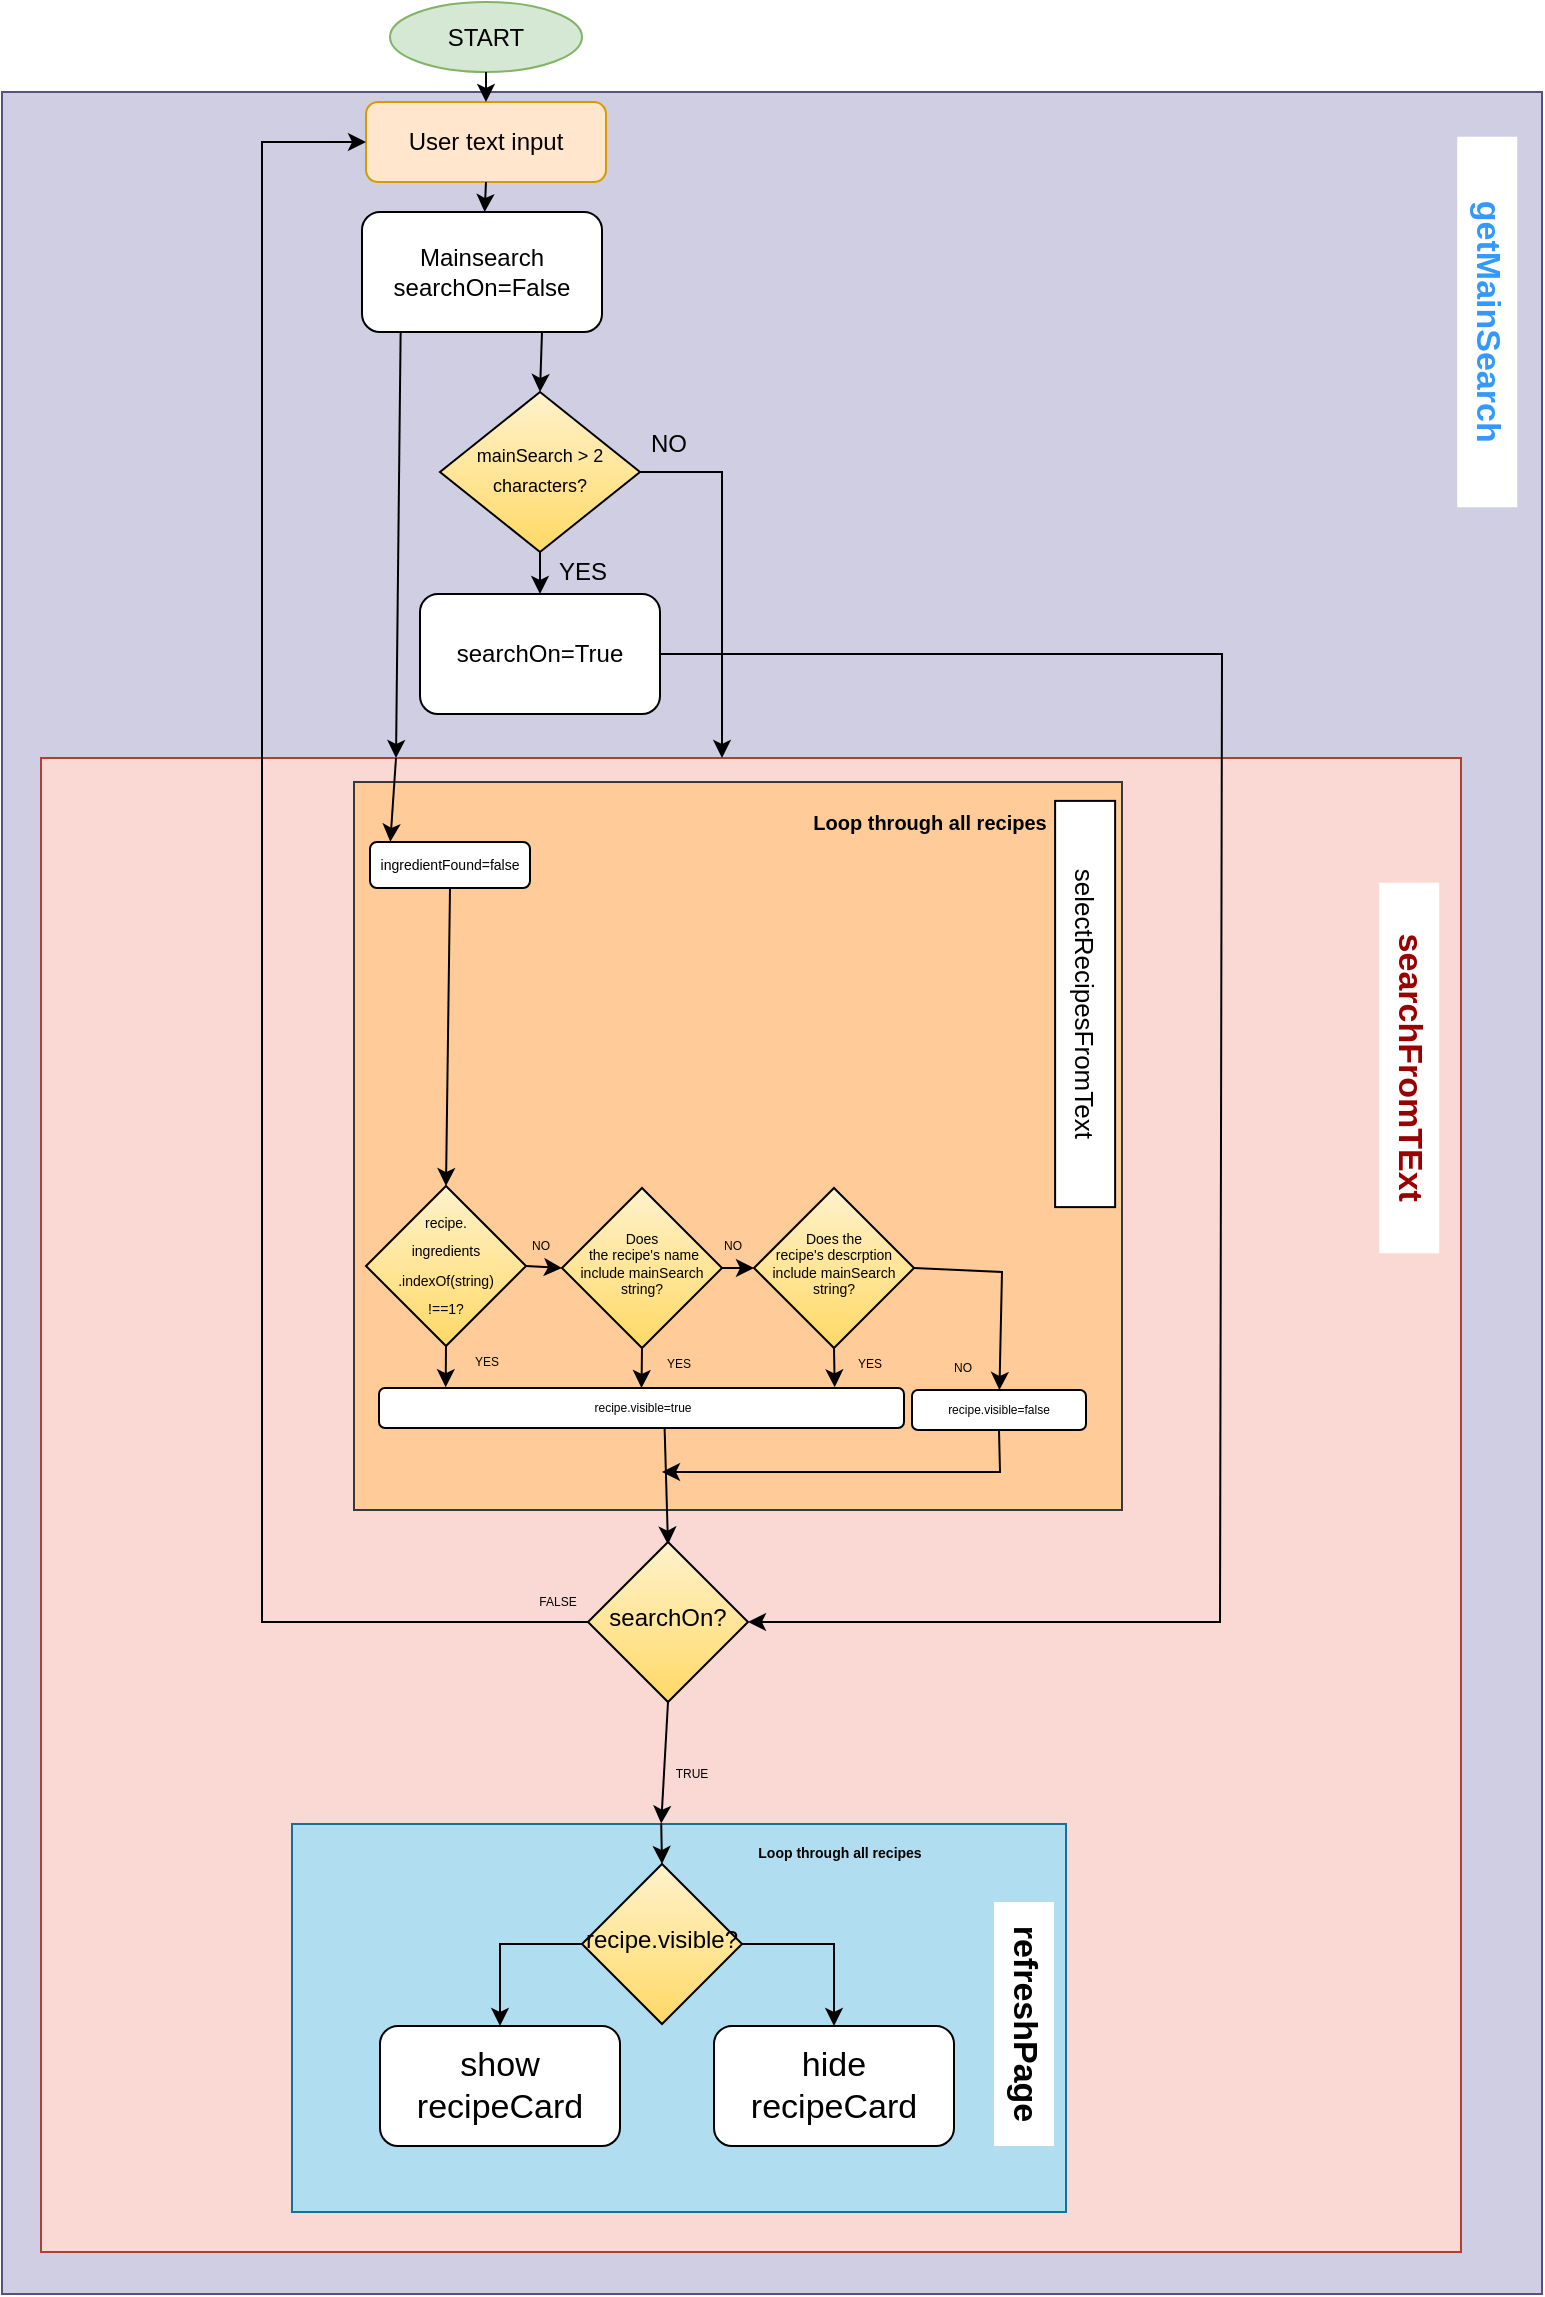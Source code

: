 <mxfile version="17.2.3" type="device"><diagram id="C5RBs43oDa-KdzZeNtuy" name="Page-1"><mxGraphModel dx="677" dy="345" grid="1" gridSize="10" guides="1" tooltips="1" connect="1" arrows="1" fold="1" page="1" pageScale="1" pageWidth="827" pageHeight="1169" math="0" shadow="0"><root><mxCell id="WIyWlLk6GJQsqaUBKTNV-0"/><mxCell id="WIyWlLk6GJQsqaUBKTNV-1" parent="WIyWlLk6GJQsqaUBKTNV-0"/><mxCell id="2Is5bw93-9DEajLe8vTx-72" value="" style="rounded=0;whiteSpace=wrap;html=1;fontSize=17;strokeWidth=1;fillColor=#d0cee2;strokeColor=#56517e;" parent="WIyWlLk6GJQsqaUBKTNV-1" vertex="1"><mxGeometry x="30" y="49" width="770" height="1101" as="geometry"/></mxCell><mxCell id="2Is5bw93-9DEajLe8vTx-77" value="" style="rounded=0;whiteSpace=wrap;html=1;labelBackgroundColor=none;labelBorderColor=none;fontSize=17;strokeColor=#ae4132;strokeWidth=1;fillColor=#fad9d5;" parent="WIyWlLk6GJQsqaUBKTNV-1" vertex="1"><mxGeometry x="49.5" y="382" width="710" height="747" as="geometry"/></mxCell><mxCell id="WIyWlLk6GJQsqaUBKTNV-3" value="User text input" style="rounded=1;whiteSpace=wrap;html=1;fontSize=12;glass=0;strokeWidth=1;shadow=0;fillColor=#ffe6cc;strokeColor=#d79b00;" parent="WIyWlLk6GJQsqaUBKTNV-1" vertex="1"><mxGeometry x="212" y="54" width="120" height="40" as="geometry"/></mxCell><mxCell id="WIyWlLk6GJQsqaUBKTNV-6" value="&lt;font style=&quot;font-size: 9px&quot;&gt;mainSearch &amp;gt; 2 characters?&lt;/font&gt;" style="rhombus;whiteSpace=wrap;html=1;shadow=0;fontFamily=Helvetica;fontSize=12;align=center;strokeWidth=1;spacing=6;spacingTop=-4;fillColor=#fff2cc;strokeColor=#000000;gradientColor=#ffd966;" parent="WIyWlLk6GJQsqaUBKTNV-1" vertex="1"><mxGeometry x="249" y="199" width="100" height="80" as="geometry"/></mxCell><mxCell id="df6YkYUTpLcPIa-ro-Xw-1" value="&lt;div&gt;START&lt;/div&gt;" style="ellipse;whiteSpace=wrap;html=1;fillColor=#d5e8d4;strokeColor=#82b366;" parent="WIyWlLk6GJQsqaUBKTNV-1" vertex="1"><mxGeometry x="224" y="4" width="96" height="35" as="geometry"/></mxCell><mxCell id="df6YkYUTpLcPIa-ro-Xw-10" value="" style="endArrow=classic;html=1;rounded=0;fontSize=9;endFill=1;exitX=0.161;exitY=0.993;exitDx=0;exitDy=0;exitPerimeter=0;entryX=0.25;entryY=0;entryDx=0;entryDy=0;" parent="WIyWlLk6GJQsqaUBKTNV-1" source="2Is5bw93-9DEajLe8vTx-0" target="2Is5bw93-9DEajLe8vTx-77" edge="1"><mxGeometry width="50" height="50" relative="1" as="geometry"><mxPoint x="239" y="409" as="sourcePoint"/><mxPoint x="232" y="419" as="targetPoint"/></mxGeometry></mxCell><mxCell id="2Is5bw93-9DEajLe8vTx-0" value="&lt;div&gt;Mainsearch&lt;/div&gt;&lt;div&gt;searchOn=False&lt;br&gt;&lt;/div&gt;" style="rounded=1;whiteSpace=wrap;html=1;" parent="WIyWlLk6GJQsqaUBKTNV-1" vertex="1"><mxGeometry x="210" y="109" width="120" height="60" as="geometry"/></mxCell><mxCell id="2Is5bw93-9DEajLe8vTx-1" value="" style="endArrow=classic;html=1;rounded=0;exitX=0.5;exitY=1;exitDx=0;exitDy=0;" parent="WIyWlLk6GJQsqaUBKTNV-1" source="WIyWlLk6GJQsqaUBKTNV-3" target="2Is5bw93-9DEajLe8vTx-0" edge="1"><mxGeometry width="50" height="50" relative="1" as="geometry"><mxPoint x="259" y="259" as="sourcePoint"/><mxPoint x="309" y="209" as="targetPoint"/></mxGeometry></mxCell><mxCell id="2Is5bw93-9DEajLe8vTx-2" value="" style="endArrow=classic;html=1;rounded=0;exitX=0.75;exitY=1;exitDx=0;exitDy=0;entryX=0.5;entryY=0;entryDx=0;entryDy=0;" parent="WIyWlLk6GJQsqaUBKTNV-1" source="2Is5bw93-9DEajLe8vTx-0" target="WIyWlLk6GJQsqaUBKTNV-6" edge="1"><mxGeometry width="50" height="50" relative="1" as="geometry"><mxPoint x="320.341" y="228" as="sourcePoint"/><mxPoint x="320.55" y="246.36" as="targetPoint"/></mxGeometry></mxCell><mxCell id="2Is5bw93-9DEajLe8vTx-3" value="" style="endArrow=classic;html=1;rounded=0;exitX=0.5;exitY=1;exitDx=0;exitDy=0;entryX=0.5;entryY=0;entryDx=0;entryDy=0;" parent="WIyWlLk6GJQsqaUBKTNV-1" source="WIyWlLk6GJQsqaUBKTNV-6" target="2Is5bw93-9DEajLe8vTx-7" edge="1"><mxGeometry width="50" height="50" relative="1" as="geometry"><mxPoint x="367" y="326" as="sourcePoint"/><mxPoint x="321" y="349" as="targetPoint"/></mxGeometry></mxCell><mxCell id="2Is5bw93-9DEajLe8vTx-4" value="YES" style="text;html=1;align=center;verticalAlign=middle;resizable=0;points=[];autosize=1;strokeColor=none;fillColor=none;" parent="WIyWlLk6GJQsqaUBKTNV-1" vertex="1"><mxGeometry x="300" y="279" width="40" height="20" as="geometry"/></mxCell><mxCell id="2Is5bw93-9DEajLe8vTx-7" value="&lt;div&gt;searchOn=True&lt;br&gt;&lt;/div&gt;" style="rounded=1;whiteSpace=wrap;html=1;" parent="WIyWlLk6GJQsqaUBKTNV-1" vertex="1"><mxGeometry x="239" y="300" width="120" height="60" as="geometry"/></mxCell><mxCell id="2Is5bw93-9DEajLe8vTx-10" value="NO" style="text;html=1;align=center;verticalAlign=middle;resizable=0;points=[];autosize=1;strokeColor=none;fillColor=none;" parent="WIyWlLk6GJQsqaUBKTNV-1" vertex="1"><mxGeometry x="348" y="215" width="30" height="20" as="geometry"/></mxCell><mxCell id="2Is5bw93-9DEajLe8vTx-11" value="" style="rounded=0;whiteSpace=wrap;html=1;fillColor=#ffcc99;strokeColor=#36393d;" parent="WIyWlLk6GJQsqaUBKTNV-1" vertex="1"><mxGeometry x="206" y="394" width="384" height="364" as="geometry"/></mxCell><mxCell id="2Is5bw93-9DEajLe8vTx-12" value="Loop through all recipes" style="text;html=1;strokeColor=none;fillColor=none;align=center;verticalAlign=middle;whiteSpace=wrap;rounded=0;strokeWidth=0;fontSize=10;fontStyle=1" parent="WIyWlLk6GJQsqaUBKTNV-1" vertex="1"><mxGeometry x="426" y="399" width="136" height="30" as="geometry"/></mxCell><mxCell id="2Is5bw93-9DEajLe8vTx-16" value="" style="endArrow=classic;html=1;rounded=0;fontSize=7;entryX=0.127;entryY=-0.005;entryDx=0;entryDy=0;entryPerimeter=0;exitX=0.25;exitY=0;exitDx=0;exitDy=0;" parent="WIyWlLk6GJQsqaUBKTNV-1" source="2Is5bw93-9DEajLe8vTx-77" target="2Is5bw93-9DEajLe8vTx-17" edge="1"><mxGeometry width="50" height="50" relative="1" as="geometry"><mxPoint x="232.04" y="480" as="sourcePoint"/><mxPoint x="235.2" y="499.58" as="targetPoint"/></mxGeometry></mxCell><mxCell id="2Is5bw93-9DEajLe8vTx-17" value="ingredientFound=false" style="rounded=1;whiteSpace=wrap;html=1;fontSize=7;strokeWidth=1;" parent="WIyWlLk6GJQsqaUBKTNV-1" vertex="1"><mxGeometry x="214" y="424" width="80" height="23" as="geometry"/></mxCell><mxCell id="2Is5bw93-9DEajLe8vTx-18" value="" style="endArrow=classic;html=1;rounded=0;fontSize=7;exitX=0.5;exitY=1;exitDx=0;exitDy=0;entryX=0.5;entryY=0;entryDx=0;entryDy=0;" parent="WIyWlLk6GJQsqaUBKTNV-1" edge="1" target="2Is5bw93-9DEajLe8vTx-26" source="2Is5bw93-9DEajLe8vTx-17"><mxGeometry width="50" height="50" relative="1" as="geometry"><mxPoint x="267" y="447.0" as="sourcePoint"/><mxPoint x="266.792" y="468.515" as="targetPoint"/></mxGeometry></mxCell><mxCell id="2Is5bw93-9DEajLe8vTx-26" value="&lt;div&gt;&lt;font style=&quot;font-size: 7px&quot;&gt;recipe.&lt;/font&gt;&lt;/div&gt;&lt;div&gt;&lt;font style=&quot;font-size: 7px&quot;&gt;ingredients&lt;/font&gt;&lt;/div&gt;&lt;div&gt;&lt;font style=&quot;font-size: 7px&quot;&gt;.indexOf(string)&lt;/font&gt;&lt;/div&gt;&lt;div&gt;&lt;font style=&quot;font-size: 7px&quot;&gt;!==1?&lt;/font&gt;&lt;/div&gt;" style="rhombus;whiteSpace=wrap;html=1;fontSize=12;strokeWidth=1;fillColor=#fff2cc;strokeColor=#000000;shadow=0;spacing=6;spacingTop=-4;gradientColor=#ffd966;" parent="WIyWlLk6GJQsqaUBKTNV-1" vertex="1"><mxGeometry x="212" y="596" width="80" height="80" as="geometry"/></mxCell><mxCell id="2Is5bw93-9DEajLe8vTx-28" value="&lt;div style=&quot;font-size: 7px&quot;&gt;&lt;font style=&quot;font-size: 7px&quot;&gt;Does&lt;/font&gt;&lt;/div&gt;&lt;div style=&quot;font-size: 7px&quot;&gt;&lt;font style=&quot;font-size: 7px&quot;&gt;&amp;nbsp;the recipe's name include mainSearch string?&lt;/font&gt;&lt;/div&gt;" style="rhombus;whiteSpace=wrap;html=1;fontSize=12;strokeWidth=1;fillColor=#fff2cc;strokeColor=#000000;shadow=0;spacing=6;spacingTop=-4;gradientColor=#ffd966;" parent="WIyWlLk6GJQsqaUBKTNV-1" vertex="1"><mxGeometry x="310" y="597" width="80" height="80" as="geometry"/></mxCell><mxCell id="2Is5bw93-9DEajLe8vTx-29" value="" style="endArrow=classic;html=1;rounded=0;fontSize=6;exitX=1;exitY=0.5;exitDx=0;exitDy=0;entryX=0;entryY=0.5;entryDx=0;entryDy=0;" parent="WIyWlLk6GJQsqaUBKTNV-1" source="2Is5bw93-9DEajLe8vTx-26" target="2Is5bw93-9DEajLe8vTx-28" edge="1"><mxGeometry width="50" height="50" relative="1" as="geometry"><mxPoint x="319" y="710" as="sourcePoint"/><mxPoint x="369" y="660" as="targetPoint"/></mxGeometry></mxCell><mxCell id="2Is5bw93-9DEajLe8vTx-30" value="YES" style="text;html=1;strokeColor=none;fillColor=none;align=center;verticalAlign=middle;whiteSpace=wrap;rounded=0;fontSize=6;" parent="WIyWlLk6GJQsqaUBKTNV-1" vertex="1"><mxGeometry x="261.5" y="677" width="21" height="14" as="geometry"/></mxCell><mxCell id="2Is5bw93-9DEajLe8vTx-31" value="NO" style="text;html=1;strokeColor=none;fillColor=none;align=center;verticalAlign=middle;whiteSpace=wrap;rounded=0;fontSize=6;" parent="WIyWlLk6GJQsqaUBKTNV-1" vertex="1"><mxGeometry x="289" y="619" width="21" height="14" as="geometry"/></mxCell><mxCell id="2Is5bw93-9DEajLe8vTx-32" value="" style="endArrow=classic;html=1;rounded=0;fontSize=7;entryX=0.127;entryY=-0.02;entryDx=0;entryDy=0;entryPerimeter=0;exitX=0.5;exitY=1;exitDx=0;exitDy=0;" parent="WIyWlLk6GJQsqaUBKTNV-1" source="2Is5bw93-9DEajLe8vTx-26" target="2Is5bw93-9DEajLe8vTx-41" edge="1"><mxGeometry width="50" height="50" relative="1" as="geometry"><mxPoint x="252" y="649" as="sourcePoint"/><mxPoint x="250.1" y="735.04" as="targetPoint"/></mxGeometry></mxCell><mxCell id="2Is5bw93-9DEajLe8vTx-33" value="" style="endArrow=classic;html=1;rounded=0;fontSize=7;entryX=0.5;entryY=0;entryDx=0;entryDy=0;exitX=0.5;exitY=1;exitDx=0;exitDy=0;" parent="WIyWlLk6GJQsqaUBKTNV-1" source="2Is5bw93-9DEajLe8vTx-28" target="2Is5bw93-9DEajLe8vTx-41" edge="1"><mxGeometry width="50" height="50" relative="1" as="geometry"><mxPoint x="357.04" y="736" as="sourcePoint"/><mxPoint x="357.16" y="752.885" as="targetPoint"/></mxGeometry></mxCell><mxCell id="2Is5bw93-9DEajLe8vTx-34" value="&lt;div style=&quot;font-size: 7px&quot;&gt;&lt;font style=&quot;font-size: 7px&quot;&gt;Does the &lt;br&gt;&lt;/font&gt;&lt;/div&gt;&lt;div style=&quot;font-size: 7px&quot;&gt;&lt;font style=&quot;font-size: 7px&quot;&gt;recipe's descrption include mainSearch string?&lt;/font&gt;&lt;/div&gt;" style="rhombus;whiteSpace=wrap;html=1;fontSize=12;strokeWidth=1;fillColor=#fff2cc;strokeColor=#000000;shadow=0;spacing=6;spacingTop=-4;gradientColor=#ffd966;" parent="WIyWlLk6GJQsqaUBKTNV-1" vertex="1"><mxGeometry x="406" y="597" width="80" height="80" as="geometry"/></mxCell><mxCell id="2Is5bw93-9DEajLe8vTx-36" value="" style="endArrow=classic;html=1;rounded=0;fontSize=6;exitX=1;exitY=0.5;exitDx=0;exitDy=0;entryX=0;entryY=0.5;entryDx=0;entryDy=0;" parent="WIyWlLk6GJQsqaUBKTNV-1" source="2Is5bw93-9DEajLe8vTx-28" target="2Is5bw93-9DEajLe8vTx-34" edge="1"><mxGeometry width="50" height="50" relative="1" as="geometry"><mxPoint x="397" y="696" as="sourcePoint"/><mxPoint x="412" y="696" as="targetPoint"/></mxGeometry></mxCell><mxCell id="2Is5bw93-9DEajLe8vTx-37" value="NO" style="text;html=1;strokeColor=none;fillColor=none;align=center;verticalAlign=middle;whiteSpace=wrap;rounded=0;fontSize=6;" parent="WIyWlLk6GJQsqaUBKTNV-1" vertex="1"><mxGeometry x="385" y="619" width="21" height="14" as="geometry"/></mxCell><mxCell id="2Is5bw93-9DEajLe8vTx-38" value="YES" style="text;html=1;strokeColor=none;fillColor=none;align=center;verticalAlign=middle;whiteSpace=wrap;rounded=0;fontSize=6;" parent="WIyWlLk6GJQsqaUBKTNV-1" vertex="1"><mxGeometry x="358" y="678" width="21" height="14" as="geometry"/></mxCell><mxCell id="2Is5bw93-9DEajLe8vTx-39" value="" style="endArrow=classic;html=1;rounded=0;fontSize=7;entryX=0.868;entryY=-0.017;entryDx=0;entryDy=0;entryPerimeter=0;exitX=0.5;exitY=1;exitDx=0;exitDy=0;" parent="WIyWlLk6GJQsqaUBKTNV-1" source="2Is5bw93-9DEajLe8vTx-34" target="2Is5bw93-9DEajLe8vTx-41" edge="1"><mxGeometry width="50" height="50" relative="1" as="geometry"><mxPoint x="452.04" y="736" as="sourcePoint"/><mxPoint x="452.16" y="752.885" as="targetPoint"/></mxGeometry></mxCell><mxCell id="2Is5bw93-9DEajLe8vTx-40" value="YES" style="text;html=1;strokeColor=none;fillColor=none;align=center;verticalAlign=middle;whiteSpace=wrap;rounded=0;fontSize=6;" parent="WIyWlLk6GJQsqaUBKTNV-1" vertex="1"><mxGeometry x="453.19" y="678" width="22" height="14" as="geometry"/></mxCell><mxCell id="2Is5bw93-9DEajLe8vTx-41" value="recipe.visible=true" style="rounded=1;whiteSpace=wrap;html=1;fontSize=6;strokeWidth=1;" parent="WIyWlLk6GJQsqaUBKTNV-1" vertex="1"><mxGeometry x="218.5" y="697" width="262.5" height="20" as="geometry"/></mxCell><mxCell id="2Is5bw93-9DEajLe8vTx-42" value="recipe.visible=false" style="rounded=1;whiteSpace=wrap;html=1;fontSize=6;strokeWidth=1;" parent="WIyWlLk6GJQsqaUBKTNV-1" vertex="1"><mxGeometry x="485" y="698" width="87" height="20" as="geometry"/></mxCell><mxCell id="2Is5bw93-9DEajLe8vTx-43" value="" style="endArrow=classic;html=1;rounded=0;fontSize=6;exitX=1;exitY=0.5;exitDx=0;exitDy=0;" parent="WIyWlLk6GJQsqaUBKTNV-1" source="2Is5bw93-9DEajLe8vTx-34" target="2Is5bw93-9DEajLe8vTx-42" edge="1"><mxGeometry width="50" height="50" relative="1" as="geometry"><mxPoint x="429" y="740" as="sourcePoint"/><mxPoint x="479" y="690" as="targetPoint"/><Array as="points"><mxPoint x="530" y="639"/></Array></mxGeometry></mxCell><mxCell id="2Is5bw93-9DEajLe8vTx-44" value="NO" style="text;html=1;strokeColor=none;fillColor=none;align=center;verticalAlign=middle;whiteSpace=wrap;rounded=0;fontSize=6;" parent="WIyWlLk6GJQsqaUBKTNV-1" vertex="1"><mxGeometry x="500" y="680" width="21" height="14" as="geometry"/></mxCell><mxCell id="2Is5bw93-9DEajLe8vTx-45" value="selectRecipesFromText" style="text;html=1;strokeColor=default;fillColor=#FFFFFF;align=center;verticalAlign=middle;whiteSpace=wrap;rounded=0;fontSize=13;fontStyle=0;rotation=90;strokeWidth=1;" parent="WIyWlLk6GJQsqaUBKTNV-1" vertex="1"><mxGeometry x="470" y="490.0" width="203.12" height="30" as="geometry"/></mxCell><mxCell id="2Is5bw93-9DEajLe8vTx-46" value="getMainSearch" style="text;html=1;align=center;verticalAlign=middle;whiteSpace=wrap;rounded=0;fontSize=17;fontStyle=1;rotation=90;fillColor=default;fontColor=#3399FF;labelBorderColor=none;labelBackgroundColor=none;" parent="WIyWlLk6GJQsqaUBKTNV-1" vertex="1"><mxGeometry x="680" y="149" width="185.25" height="30" as="geometry"/></mxCell><mxCell id="2Is5bw93-9DEajLe8vTx-48" value="" style="rounded=0;whiteSpace=wrap;html=1;fillColor=#b1ddf0;strokeColor=#10739e;" parent="WIyWlLk6GJQsqaUBKTNV-1" vertex="1"><mxGeometry x="175" y="915" width="387" height="194" as="geometry"/></mxCell><mxCell id="2Is5bw93-9DEajLe8vTx-49" value="Loop through all recipes" style="text;html=1;strokeColor=none;fillColor=none;align=center;verticalAlign=middle;whiteSpace=wrap;rounded=0;strokeWidth=0;fontSize=7;fontStyle=1" parent="WIyWlLk6GJQsqaUBKTNV-1" vertex="1"><mxGeometry x="381" y="915" width="136" height="30" as="geometry"/></mxCell><mxCell id="2Is5bw93-9DEajLe8vTx-50" value="" style="endArrow=classic;html=1;rounded=0;fontSize=17;exitX=0.544;exitY=1.002;exitDx=0;exitDy=0;exitPerimeter=0;entryX=0.5;entryY=0.016;entryDx=0;entryDy=0;entryPerimeter=0;" parent="WIyWlLk6GJQsqaUBKTNV-1" source="2Is5bw93-9DEajLe8vTx-41" target="2Is5bw93-9DEajLe8vTx-53" edge="1"><mxGeometry width="50" height="50" relative="1" as="geometry"><mxPoint x="357.725" y="773.4" as="sourcePoint"/><mxPoint x="359" y="809" as="targetPoint"/></mxGeometry></mxCell><mxCell id="2Is5bw93-9DEajLe8vTx-51" value="" style="endArrow=classic;html=1;rounded=0;fontSize=17;exitX=0.5;exitY=1;exitDx=0;exitDy=0;" parent="WIyWlLk6GJQsqaUBKTNV-1" source="2Is5bw93-9DEajLe8vTx-42" edge="1"><mxGeometry width="50" height="50" relative="1" as="geometry"><mxPoint x="532" y="773" as="sourcePoint"/><mxPoint x="360" y="739" as="targetPoint"/><Array as="points"><mxPoint x="529" y="739"/></Array></mxGeometry></mxCell><mxCell id="2Is5bw93-9DEajLe8vTx-52" value="refreshPage" style="text;html=1;strokeColor=none;fillColor=default;align=center;verticalAlign=middle;whiteSpace=wrap;rounded=0;fontSize=17;fontStyle=1;rotation=90;" parent="WIyWlLk6GJQsqaUBKTNV-1" vertex="1"><mxGeometry x="480" y="1000" width="122" height="30" as="geometry"/></mxCell><mxCell id="2Is5bw93-9DEajLe8vTx-53" value="searchOn?" style="rhombus;whiteSpace=wrap;html=1;fontSize=12;strokeWidth=1;fillColor=#fff2cc;strokeColor=#000000;shadow=0;spacing=6;spacingTop=-4;gradientColor=#ffd966;" parent="WIyWlLk6GJQsqaUBKTNV-1" vertex="1"><mxGeometry x="323" y="774" width="80" height="80" as="geometry"/></mxCell><mxCell id="2Is5bw93-9DEajLe8vTx-55" value="" style="endArrow=classic;html=1;rounded=0;fontSize=17;exitX=0.5;exitY=1;exitDx=0;exitDy=0;entryX=0.477;entryY=-0.001;entryDx=0;entryDy=0;entryPerimeter=0;" parent="WIyWlLk6GJQsqaUBKTNV-1" source="2Is5bw93-9DEajLe8vTx-53" target="2Is5bw93-9DEajLe8vTx-48" edge="1"><mxGeometry width="50" height="50" relative="1" as="geometry"><mxPoint x="358.725" y="882.4" as="sourcePoint"/><mxPoint x="360" y="912.28" as="targetPoint"/></mxGeometry></mxCell><mxCell id="2Is5bw93-9DEajLe8vTx-56" value="TRUE" style="text;html=1;strokeColor=none;fillColor=none;align=center;verticalAlign=middle;whiteSpace=wrap;rounded=0;fontSize=6;" parent="WIyWlLk6GJQsqaUBKTNV-1" vertex="1"><mxGeometry x="364" y="883" width="22" height="14" as="geometry"/></mxCell><mxCell id="2Is5bw93-9DEajLe8vTx-58" value="" style="endArrow=classic;html=1;rounded=0;fontSize=17;exitX=1;exitY=0.5;exitDx=0;exitDy=0;entryX=1;entryY=0.5;entryDx=0;entryDy=0;" parent="WIyWlLk6GJQsqaUBKTNV-1" source="2Is5bw93-9DEajLe8vTx-7" target="2Is5bw93-9DEajLe8vTx-53" edge="1"><mxGeometry width="50" height="50" relative="1" as="geometry"><mxPoint x="-71" y="649" as="sourcePoint"/><mxPoint x="-21" y="599" as="targetPoint"/><Array as="points"><mxPoint x="640" y="330"/><mxPoint x="639" y="814"/></Array></mxGeometry></mxCell><mxCell id="2Is5bw93-9DEajLe8vTx-60" value="" style="endArrow=classic;html=1;rounded=0;fontSize=17;exitX=0;exitY=0.5;exitDx=0;exitDy=0;entryX=0;entryY=0.5;entryDx=0;entryDy=0;" parent="WIyWlLk6GJQsqaUBKTNV-1" source="2Is5bw93-9DEajLe8vTx-53" target="WIyWlLk6GJQsqaUBKTNV-3" edge="1"><mxGeometry width="50" height="50" relative="1" as="geometry"><mxPoint x="339" y="709" as="sourcePoint"/><mxPoint x="389" y="659" as="targetPoint"/><Array as="points"><mxPoint x="160" y="814"/><mxPoint x="160" y="74"/></Array></mxGeometry></mxCell><mxCell id="2Is5bw93-9DEajLe8vTx-61" value="FALSE" style="text;html=1;strokeColor=none;fillColor=none;align=center;verticalAlign=middle;whiteSpace=wrap;rounded=0;fontSize=6;" parent="WIyWlLk6GJQsqaUBKTNV-1" vertex="1"><mxGeometry x="297" y="797" width="22" height="14" as="geometry"/></mxCell><mxCell id="2Is5bw93-9DEajLe8vTx-63" value="recipe.visible?" style="rhombus;whiteSpace=wrap;html=1;fontSize=12;strokeWidth=1;fillColor=#fff2cc;strokeColor=#000000;shadow=0;spacing=6;spacingTop=-4;gradientColor=#ffd966;" parent="WIyWlLk6GJQsqaUBKTNV-1" vertex="1"><mxGeometry x="320" y="935" width="80" height="80" as="geometry"/></mxCell><mxCell id="2Is5bw93-9DEajLe8vTx-64" value="" style="endArrow=classic;html=1;rounded=0;fontSize=17;entryX=0.5;entryY=0;entryDx=0;entryDy=0;exitX=0.477;exitY=-0.002;exitDx=0;exitDy=0;exitPerimeter=0;" parent="WIyWlLk6GJQsqaUBKTNV-1" source="2Is5bw93-9DEajLe8vTx-48" target="2Is5bw93-9DEajLe8vTx-63" edge="1"><mxGeometry width="50" height="50" relative="1" as="geometry"><mxPoint x="359" y="919" as="sourcePoint"/><mxPoint x="360" y="936" as="targetPoint"/></mxGeometry></mxCell><mxCell id="2Is5bw93-9DEajLe8vTx-65" value="show recipeCard" style="rounded=1;whiteSpace=wrap;html=1;fontSize=17;strokeWidth=1;" parent="WIyWlLk6GJQsqaUBKTNV-1" vertex="1"><mxGeometry x="219" y="1016" width="120" height="60" as="geometry"/></mxCell><mxCell id="2Is5bw93-9DEajLe8vTx-66" value="hide recipeCard" style="rounded=1;whiteSpace=wrap;html=1;fontSize=17;strokeWidth=1;" parent="WIyWlLk6GJQsqaUBKTNV-1" vertex="1"><mxGeometry x="386" y="1016" width="120" height="60" as="geometry"/></mxCell><mxCell id="2Is5bw93-9DEajLe8vTx-67" value="" style="endArrow=classic;html=1;rounded=0;fontSize=17;entryX=0.5;entryY=0;entryDx=0;entryDy=0;exitX=0;exitY=0.5;exitDx=0;exitDy=0;" parent="WIyWlLk6GJQsqaUBKTNV-1" source="2Is5bw93-9DEajLe8vTx-63" target="2Is5bw93-9DEajLe8vTx-65" edge="1"><mxGeometry width="50" height="50" relative="1" as="geometry"><mxPoint x="289" y="1069" as="sourcePoint"/><mxPoint x="339" y="1019" as="targetPoint"/><Array as="points"><mxPoint x="279" y="975"/></Array></mxGeometry></mxCell><mxCell id="2Is5bw93-9DEajLe8vTx-68" value="" style="endArrow=classic;html=1;rounded=0;fontSize=17;entryX=0.5;entryY=0;entryDx=0;entryDy=0;exitX=1;exitY=0.5;exitDx=0;exitDy=0;" parent="WIyWlLk6GJQsqaUBKTNV-1" source="2Is5bw93-9DEajLe8vTx-63" target="2Is5bw93-9DEajLe8vTx-66" edge="1"><mxGeometry width="50" height="50" relative="1" as="geometry"><mxPoint x="289" y="1069" as="sourcePoint"/><mxPoint x="339" y="1019" as="targetPoint"/><Array as="points"><mxPoint x="446" y="975"/></Array></mxGeometry></mxCell><mxCell id="2Is5bw93-9DEajLe8vTx-69" value="" style="endArrow=classic;html=1;rounded=0;fontSize=17;exitX=0.5;exitY=1;exitDx=0;exitDy=0;entryX=0.5;entryY=0;entryDx=0;entryDy=0;" parent="WIyWlLk6GJQsqaUBKTNV-1" source="df6YkYUTpLcPIa-ro-Xw-1" target="WIyWlLk6GJQsqaUBKTNV-3" edge="1"><mxGeometry width="50" height="50" relative="1" as="geometry"><mxPoint x="159" y="99" as="sourcePoint"/><mxPoint x="209" y="49" as="targetPoint"/></mxGeometry></mxCell><mxCell id="2Is5bw93-9DEajLe8vTx-78" value="searchFromTExt" style="text;html=1;align=center;verticalAlign=middle;whiteSpace=wrap;rounded=0;fontSize=17;fontStyle=1;rotation=90;fillColor=default;fontColor=#990000;labelBorderColor=none;labelBackgroundColor=none;" parent="WIyWlLk6GJQsqaUBKTNV-1" vertex="1"><mxGeometry x="641" y="522" width="185.25" height="30" as="geometry"/></mxCell><mxCell id="2Is5bw93-9DEajLe8vTx-79" value="" style="endArrow=classic;html=1;rounded=0;fontSize=13;fontColor=#990000;exitX=1;exitY=0.5;exitDx=0;exitDy=0;" parent="WIyWlLk6GJQsqaUBKTNV-1" source="WIyWlLk6GJQsqaUBKTNV-6" edge="1"><mxGeometry width="50" height="50" relative="1" as="geometry"><mxPoint x="354" y="241" as="sourcePoint"/><mxPoint x="390" y="382" as="targetPoint"/><Array as="points"><mxPoint x="390" y="239"/></Array></mxGeometry></mxCell></root></mxGraphModel></diagram></mxfile>